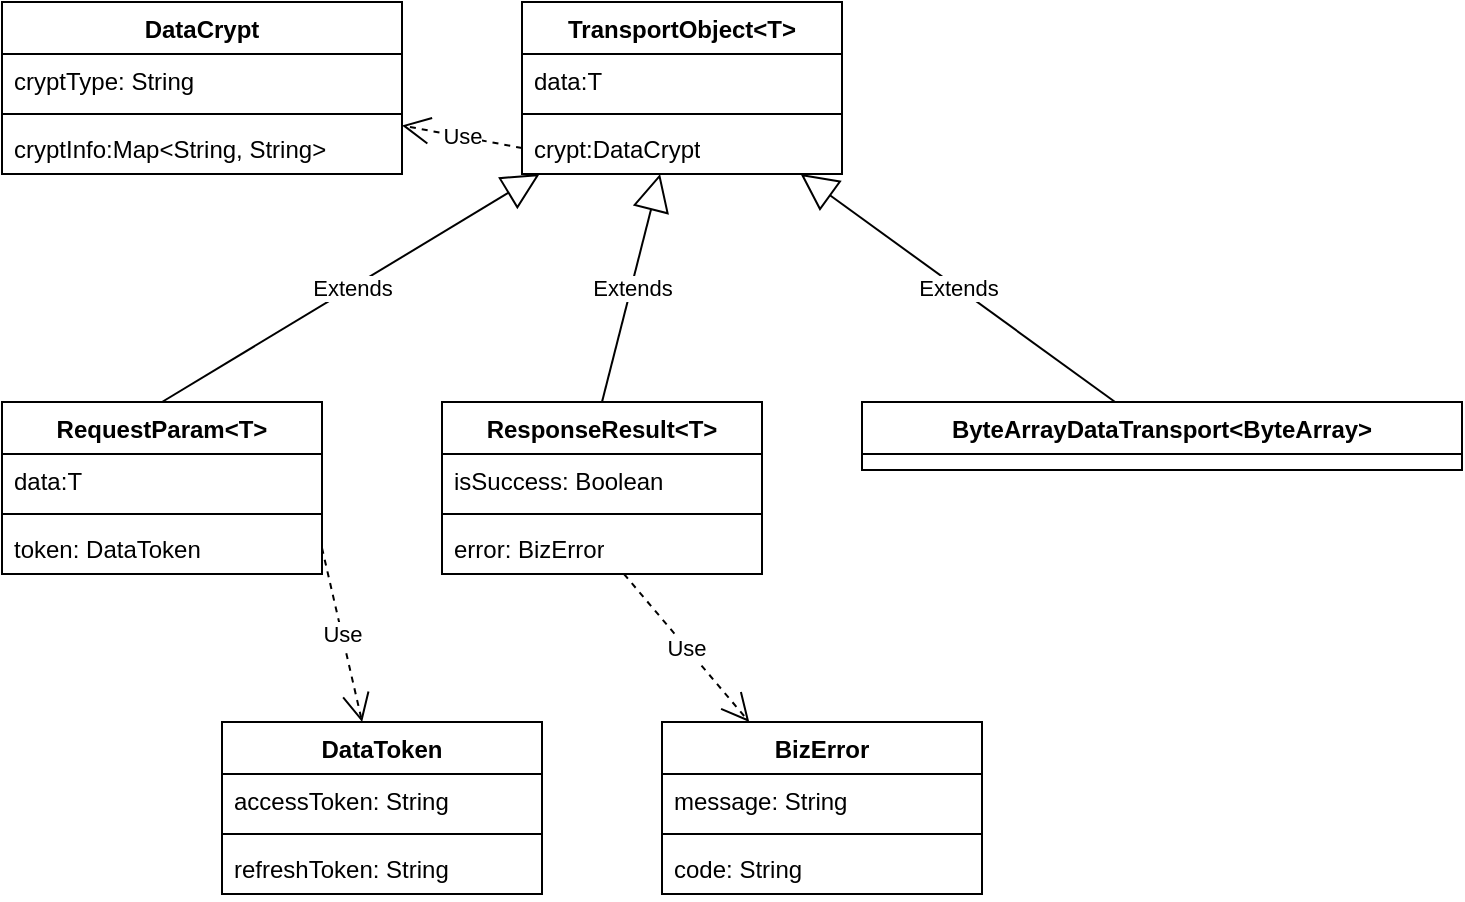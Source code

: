 <mxfile version="21.0.2" type="github">
  <diagram name="Page-1" id="b520641d-4fe3-3701-9064-5fc419738815">
    <mxGraphModel dx="1434" dy="774" grid="1" gridSize="10" guides="1" tooltips="1" connect="1" arrows="1" fold="1" page="1" pageScale="1" pageWidth="827" pageHeight="1169" background="none" math="0" shadow="0">
      <root>
        <mxCell id="0" />
        <mxCell id="1" parent="0" />
        <mxCell id="jWZGYjpSWSjeS9oFQ4Pc-6" value="TransportObject&amp;lt;T&amp;gt;" style="swimlane;fontStyle=1;align=center;verticalAlign=top;childLayout=stackLayout;horizontal=1;startSize=26;horizontalStack=0;resizeParent=1;resizeParentMax=0;resizeLast=0;collapsible=1;marginBottom=0;whiteSpace=wrap;html=1;" parent="1" vertex="1">
          <mxGeometry x="310" y="80" width="160" height="86" as="geometry" />
        </mxCell>
        <mxCell id="jWZGYjpSWSjeS9oFQ4Pc-7" value="data:T" style="text;strokeColor=none;fillColor=none;align=left;verticalAlign=top;spacingLeft=4;spacingRight=4;overflow=hidden;rotatable=0;points=[[0,0.5],[1,0.5]];portConstraint=eastwest;whiteSpace=wrap;html=1;" parent="jWZGYjpSWSjeS9oFQ4Pc-6" vertex="1">
          <mxGeometry y="26" width="160" height="26" as="geometry" />
        </mxCell>
        <mxCell id="jWZGYjpSWSjeS9oFQ4Pc-8" value="" style="line;strokeWidth=1;fillColor=none;align=left;verticalAlign=middle;spacingTop=-1;spacingLeft=3;spacingRight=3;rotatable=0;labelPosition=right;points=[];portConstraint=eastwest;strokeColor=inherit;" parent="jWZGYjpSWSjeS9oFQ4Pc-6" vertex="1">
          <mxGeometry y="52" width="160" height="8" as="geometry" />
        </mxCell>
        <mxCell id="jWZGYjpSWSjeS9oFQ4Pc-9" value="crypt:DataCrypt" style="text;strokeColor=none;fillColor=none;align=left;verticalAlign=top;spacingLeft=4;spacingRight=4;overflow=hidden;rotatable=0;points=[[0,0.5],[1,0.5]];portConstraint=eastwest;whiteSpace=wrap;html=1;" parent="jWZGYjpSWSjeS9oFQ4Pc-6" vertex="1">
          <mxGeometry y="60" width="160" height="26" as="geometry" />
        </mxCell>
        <mxCell id="jWZGYjpSWSjeS9oFQ4Pc-10" value="DataCrypt" style="swimlane;fontStyle=1;align=center;verticalAlign=top;childLayout=stackLayout;horizontal=1;startSize=26;horizontalStack=0;resizeParent=1;resizeParentMax=0;resizeLast=0;collapsible=1;marginBottom=0;whiteSpace=wrap;html=1;" parent="1" vertex="1">
          <mxGeometry x="50" y="80" width="200" height="86" as="geometry" />
        </mxCell>
        <mxCell id="jWZGYjpSWSjeS9oFQ4Pc-11" value="cryptType: String" style="text;strokeColor=none;fillColor=none;align=left;verticalAlign=top;spacingLeft=4;spacingRight=4;overflow=hidden;rotatable=0;points=[[0,0.5],[1,0.5]];portConstraint=eastwest;whiteSpace=wrap;html=1;" parent="jWZGYjpSWSjeS9oFQ4Pc-10" vertex="1">
          <mxGeometry y="26" width="200" height="26" as="geometry" />
        </mxCell>
        <mxCell id="jWZGYjpSWSjeS9oFQ4Pc-12" value="" style="line;strokeWidth=1;fillColor=none;align=left;verticalAlign=middle;spacingTop=-1;spacingLeft=3;spacingRight=3;rotatable=0;labelPosition=right;points=[];portConstraint=eastwest;strokeColor=inherit;" parent="jWZGYjpSWSjeS9oFQ4Pc-10" vertex="1">
          <mxGeometry y="52" width="200" height="8" as="geometry" />
        </mxCell>
        <mxCell id="jWZGYjpSWSjeS9oFQ4Pc-13" value="cryptInfo:Map&amp;lt;String, String&amp;gt;" style="text;strokeColor=none;fillColor=none;align=left;verticalAlign=top;spacingLeft=4;spacingRight=4;overflow=hidden;rotatable=0;points=[[0,0.5],[1,0.5]];portConstraint=eastwest;whiteSpace=wrap;html=1;" parent="jWZGYjpSWSjeS9oFQ4Pc-10" vertex="1">
          <mxGeometry y="60" width="200" height="26" as="geometry" />
        </mxCell>
        <mxCell id="jWZGYjpSWSjeS9oFQ4Pc-14" value="ResponseResult&amp;lt;T&amp;gt;" style="swimlane;fontStyle=1;align=center;verticalAlign=top;childLayout=stackLayout;horizontal=1;startSize=26;horizontalStack=0;resizeParent=1;resizeParentMax=0;resizeLast=0;collapsible=1;marginBottom=0;whiteSpace=wrap;html=1;" parent="1" vertex="1">
          <mxGeometry x="270" y="280" width="160" height="86" as="geometry" />
        </mxCell>
        <mxCell id="jWZGYjpSWSjeS9oFQ4Pc-15" value="isSuccess: Boolean" style="text;strokeColor=none;fillColor=none;align=left;verticalAlign=top;spacingLeft=4;spacingRight=4;overflow=hidden;rotatable=0;points=[[0,0.5],[1,0.5]];portConstraint=eastwest;whiteSpace=wrap;html=1;" parent="jWZGYjpSWSjeS9oFQ4Pc-14" vertex="1">
          <mxGeometry y="26" width="160" height="26" as="geometry" />
        </mxCell>
        <mxCell id="jWZGYjpSWSjeS9oFQ4Pc-16" value="" style="line;strokeWidth=1;fillColor=none;align=left;verticalAlign=middle;spacingTop=-1;spacingLeft=3;spacingRight=3;rotatable=0;labelPosition=right;points=[];portConstraint=eastwest;strokeColor=inherit;" parent="jWZGYjpSWSjeS9oFQ4Pc-14" vertex="1">
          <mxGeometry y="52" width="160" height="8" as="geometry" />
        </mxCell>
        <mxCell id="jWZGYjpSWSjeS9oFQ4Pc-17" value="error: BizError" style="text;strokeColor=none;fillColor=none;align=left;verticalAlign=top;spacingLeft=4;spacingRight=4;overflow=hidden;rotatable=0;points=[[0,0.5],[1,0.5]];portConstraint=eastwest;whiteSpace=wrap;html=1;" parent="jWZGYjpSWSjeS9oFQ4Pc-14" vertex="1">
          <mxGeometry y="60" width="160" height="26" as="geometry" />
        </mxCell>
        <mxCell id="jWZGYjpSWSjeS9oFQ4Pc-18" value="RequestParam&amp;lt;T&amp;gt;" style="swimlane;fontStyle=1;align=center;verticalAlign=top;childLayout=stackLayout;horizontal=1;startSize=26;horizontalStack=0;resizeParent=1;resizeParentMax=0;resizeLast=0;collapsible=1;marginBottom=0;whiteSpace=wrap;html=1;" parent="1" vertex="1">
          <mxGeometry x="50" y="280" width="160" height="86" as="geometry" />
        </mxCell>
        <mxCell id="jWZGYjpSWSjeS9oFQ4Pc-19" value="data:T" style="text;strokeColor=none;fillColor=none;align=left;verticalAlign=top;spacingLeft=4;spacingRight=4;overflow=hidden;rotatable=0;points=[[0,0.5],[1,0.5]];portConstraint=eastwest;whiteSpace=wrap;html=1;" parent="jWZGYjpSWSjeS9oFQ4Pc-18" vertex="1">
          <mxGeometry y="26" width="160" height="26" as="geometry" />
        </mxCell>
        <mxCell id="jWZGYjpSWSjeS9oFQ4Pc-20" value="" style="line;strokeWidth=1;fillColor=none;align=left;verticalAlign=middle;spacingTop=-1;spacingLeft=3;spacingRight=3;rotatable=0;labelPosition=right;points=[];portConstraint=eastwest;strokeColor=inherit;" parent="jWZGYjpSWSjeS9oFQ4Pc-18" vertex="1">
          <mxGeometry y="52" width="160" height="8" as="geometry" />
        </mxCell>
        <mxCell id="jWZGYjpSWSjeS9oFQ4Pc-21" value="token: DataToken" style="text;strokeColor=none;fillColor=none;align=left;verticalAlign=top;spacingLeft=4;spacingRight=4;overflow=hidden;rotatable=0;points=[[0,0.5],[1,0.5]];portConstraint=eastwest;whiteSpace=wrap;html=1;" parent="jWZGYjpSWSjeS9oFQ4Pc-18" vertex="1">
          <mxGeometry y="60" width="160" height="26" as="geometry" />
        </mxCell>
        <mxCell id="jWZGYjpSWSjeS9oFQ4Pc-22" value="ByteArrayDataTransport&amp;lt;ByteArray&amp;gt;" style="swimlane;fontStyle=1;align=center;verticalAlign=top;childLayout=stackLayout;horizontal=1;startSize=26;horizontalStack=0;resizeParent=1;resizeParentMax=0;resizeLast=0;collapsible=1;marginBottom=0;whiteSpace=wrap;html=1;" parent="1" vertex="1">
          <mxGeometry x="480" y="280" width="300" height="34" as="geometry" />
        </mxCell>
        <mxCell id="jWZGYjpSWSjeS9oFQ4Pc-26" value="BizError" style="swimlane;fontStyle=1;align=center;verticalAlign=top;childLayout=stackLayout;horizontal=1;startSize=26;horizontalStack=0;resizeParent=1;resizeParentMax=0;resizeLast=0;collapsible=1;marginBottom=0;whiteSpace=wrap;html=1;" parent="1" vertex="1">
          <mxGeometry x="380" y="440" width="160" height="86" as="geometry" />
        </mxCell>
        <mxCell id="jWZGYjpSWSjeS9oFQ4Pc-27" value="message: String" style="text;strokeColor=none;fillColor=none;align=left;verticalAlign=top;spacingLeft=4;spacingRight=4;overflow=hidden;rotatable=0;points=[[0,0.5],[1,0.5]];portConstraint=eastwest;whiteSpace=wrap;html=1;" parent="jWZGYjpSWSjeS9oFQ4Pc-26" vertex="1">
          <mxGeometry y="26" width="160" height="26" as="geometry" />
        </mxCell>
        <mxCell id="jWZGYjpSWSjeS9oFQ4Pc-28" value="" style="line;strokeWidth=1;fillColor=none;align=left;verticalAlign=middle;spacingTop=-1;spacingLeft=3;spacingRight=3;rotatable=0;labelPosition=right;points=[];portConstraint=eastwest;strokeColor=inherit;" parent="jWZGYjpSWSjeS9oFQ4Pc-26" vertex="1">
          <mxGeometry y="52" width="160" height="8" as="geometry" />
        </mxCell>
        <mxCell id="jWZGYjpSWSjeS9oFQ4Pc-29" value="code: String" style="text;strokeColor=none;fillColor=none;align=left;verticalAlign=top;spacingLeft=4;spacingRight=4;overflow=hidden;rotatable=0;points=[[0,0.5],[1,0.5]];portConstraint=eastwest;whiteSpace=wrap;html=1;" parent="jWZGYjpSWSjeS9oFQ4Pc-26" vertex="1">
          <mxGeometry y="60" width="160" height="26" as="geometry" />
        </mxCell>
        <mxCell id="jWZGYjpSWSjeS9oFQ4Pc-39" value="Use" style="endArrow=open;endSize=12;dashed=1;html=1;rounded=0;exitX=0;exitY=0.5;exitDx=0;exitDy=0;" parent="1" source="jWZGYjpSWSjeS9oFQ4Pc-9" target="jWZGYjpSWSjeS9oFQ4Pc-10" edge="1">
          <mxGeometry width="160" relative="1" as="geometry">
            <mxPoint x="470" y="350" as="sourcePoint" />
            <mxPoint x="630" y="350" as="targetPoint" />
          </mxGeometry>
        </mxCell>
        <mxCell id="jWZGYjpSWSjeS9oFQ4Pc-40" value="Extends" style="endArrow=block;endSize=16;endFill=0;html=1;rounded=0;exitX=0.5;exitY=0;exitDx=0;exitDy=0;" parent="1" source="jWZGYjpSWSjeS9oFQ4Pc-14" target="jWZGYjpSWSjeS9oFQ4Pc-6" edge="1">
          <mxGeometry width="160" relative="1" as="geometry">
            <mxPoint x="470" y="420" as="sourcePoint" />
            <mxPoint x="630" y="420" as="targetPoint" />
          </mxGeometry>
        </mxCell>
        <mxCell id="jWZGYjpSWSjeS9oFQ4Pc-41" value="Extends" style="endArrow=block;endSize=16;endFill=0;html=1;rounded=0;exitX=0.5;exitY=0;exitDx=0;exitDy=0;" parent="1" source="jWZGYjpSWSjeS9oFQ4Pc-18" target="jWZGYjpSWSjeS9oFQ4Pc-6" edge="1">
          <mxGeometry width="160" relative="1" as="geometry">
            <mxPoint x="660" y="452.5" as="sourcePoint" />
            <mxPoint x="820" y="452.5" as="targetPoint" />
          </mxGeometry>
        </mxCell>
        <mxCell id="jWZGYjpSWSjeS9oFQ4Pc-42" value="Extends" style="endArrow=block;endSize=16;endFill=0;html=1;rounded=0;" parent="1" source="jWZGYjpSWSjeS9oFQ4Pc-22" target="jWZGYjpSWSjeS9oFQ4Pc-6" edge="1">
          <mxGeometry width="160" relative="1" as="geometry">
            <mxPoint x="490" y="510" as="sourcePoint" />
            <mxPoint x="650" y="510" as="targetPoint" />
          </mxGeometry>
        </mxCell>
        <mxCell id="jWZGYjpSWSjeS9oFQ4Pc-43" value="Use" style="endArrow=open;endSize=12;dashed=1;html=1;rounded=0;" parent="1" source="jWZGYjpSWSjeS9oFQ4Pc-17" target="jWZGYjpSWSjeS9oFQ4Pc-26" edge="1">
          <mxGeometry width="160" relative="1" as="geometry">
            <mxPoint x="480" y="203" as="sourcePoint" />
            <mxPoint x="280" y="163" as="targetPoint" />
          </mxGeometry>
        </mxCell>
        <mxCell id="jWZGYjpSWSjeS9oFQ4Pc-44" value="DataToken" style="swimlane;fontStyle=1;align=center;verticalAlign=top;childLayout=stackLayout;horizontal=1;startSize=26;horizontalStack=0;resizeParent=1;resizeParentMax=0;resizeLast=0;collapsible=1;marginBottom=0;whiteSpace=wrap;html=1;" parent="1" vertex="1">
          <mxGeometry x="160" y="440" width="160" height="86" as="geometry" />
        </mxCell>
        <mxCell id="jWZGYjpSWSjeS9oFQ4Pc-45" value="accessToken: String" style="text;strokeColor=none;fillColor=none;align=left;verticalAlign=top;spacingLeft=4;spacingRight=4;overflow=hidden;rotatable=0;points=[[0,0.5],[1,0.5]];portConstraint=eastwest;whiteSpace=wrap;html=1;" parent="jWZGYjpSWSjeS9oFQ4Pc-44" vertex="1">
          <mxGeometry y="26" width="160" height="26" as="geometry" />
        </mxCell>
        <mxCell id="jWZGYjpSWSjeS9oFQ4Pc-46" value="" style="line;strokeWidth=1;fillColor=none;align=left;verticalAlign=middle;spacingTop=-1;spacingLeft=3;spacingRight=3;rotatable=0;labelPosition=right;points=[];portConstraint=eastwest;strokeColor=inherit;" parent="jWZGYjpSWSjeS9oFQ4Pc-44" vertex="1">
          <mxGeometry y="52" width="160" height="8" as="geometry" />
        </mxCell>
        <mxCell id="jWZGYjpSWSjeS9oFQ4Pc-47" value="refreshToken: String" style="text;strokeColor=none;fillColor=none;align=left;verticalAlign=top;spacingLeft=4;spacingRight=4;overflow=hidden;rotatable=0;points=[[0,0.5],[1,0.5]];portConstraint=eastwest;whiteSpace=wrap;html=1;" parent="jWZGYjpSWSjeS9oFQ4Pc-44" vertex="1">
          <mxGeometry y="60" width="160" height="26" as="geometry" />
        </mxCell>
        <mxCell id="jWZGYjpSWSjeS9oFQ4Pc-48" value="Use" style="endArrow=open;endSize=12;dashed=1;html=1;rounded=0;exitX=1;exitY=0.5;exitDx=0;exitDy=0;" parent="1" source="jWZGYjpSWSjeS9oFQ4Pc-21" target="jWZGYjpSWSjeS9oFQ4Pc-44" edge="1">
          <mxGeometry width="160" relative="1" as="geometry">
            <mxPoint x="690" y="418" as="sourcePoint" />
            <mxPoint x="800" y="411" as="targetPoint" />
          </mxGeometry>
        </mxCell>
      </root>
    </mxGraphModel>
  </diagram>
</mxfile>
